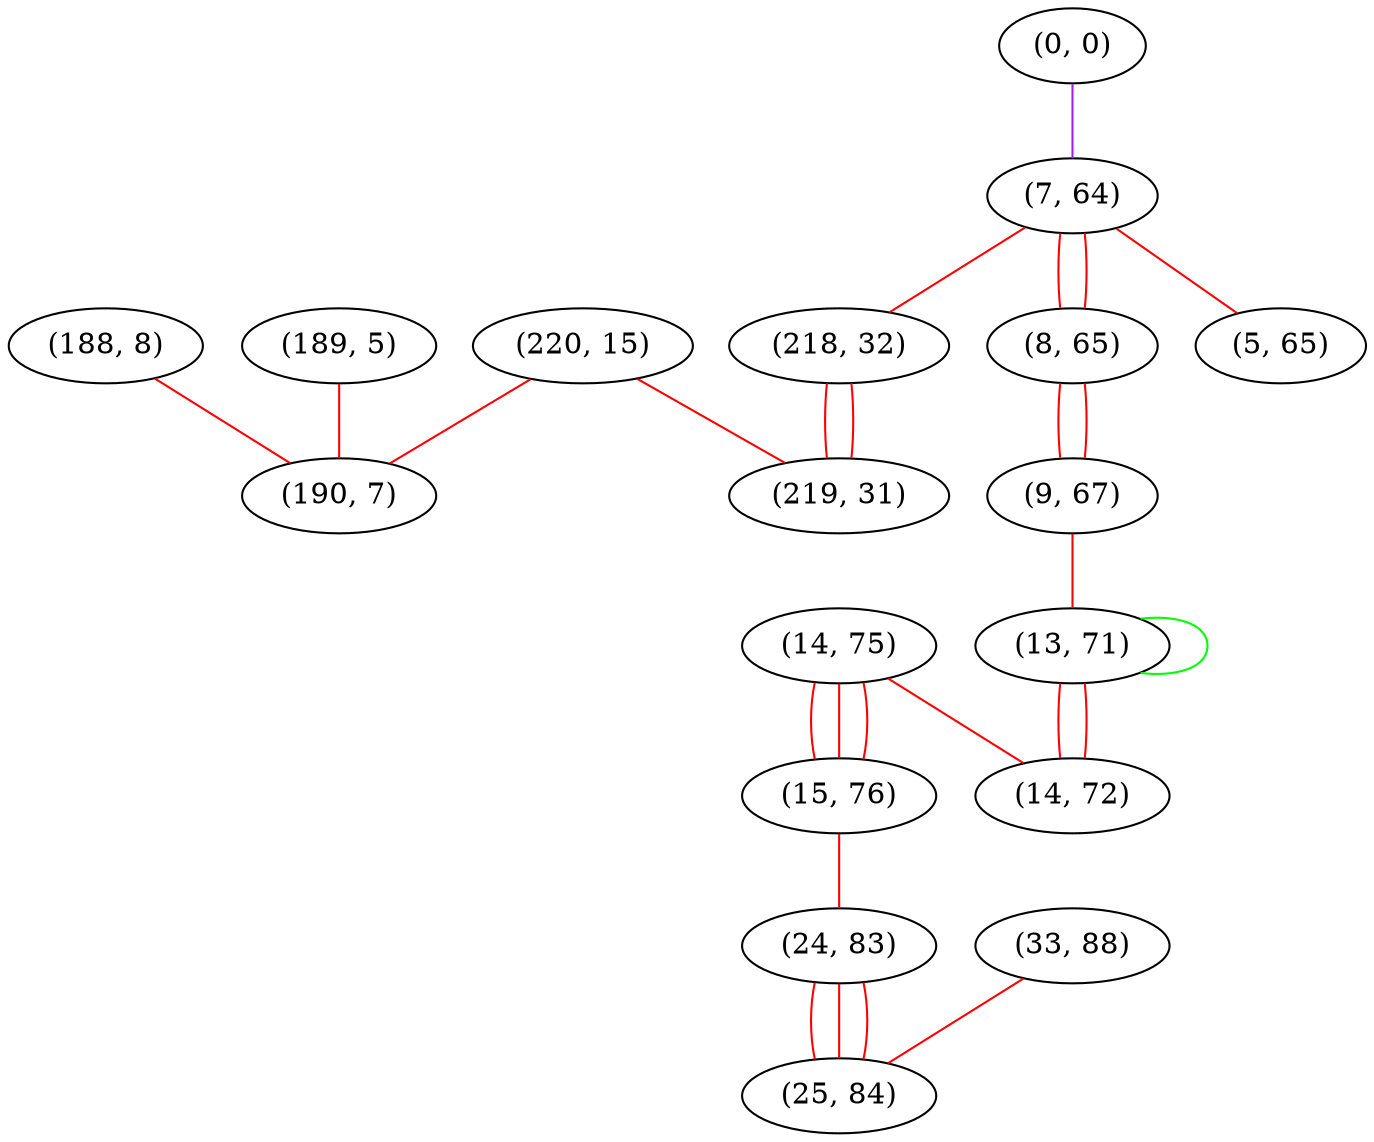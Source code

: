 graph "" {
"(14, 75)";
"(15, 76)";
"(24, 83)";
"(0, 0)";
"(7, 64)";
"(8, 65)";
"(218, 32)";
"(9, 67)";
"(33, 88)";
"(188, 8)";
"(189, 5)";
"(220, 15)";
"(13, 71)";
"(25, 84)";
"(219, 31)";
"(5, 65)";
"(190, 7)";
"(14, 72)";
"(14, 75)" -- "(15, 76)"  [color=red, key=0, weight=1];
"(14, 75)" -- "(15, 76)"  [color=red, key=1, weight=1];
"(14, 75)" -- "(15, 76)"  [color=red, key=2, weight=1];
"(14, 75)" -- "(14, 72)"  [color=red, key=0, weight=1];
"(15, 76)" -- "(24, 83)"  [color=red, key=0, weight=1];
"(24, 83)" -- "(25, 84)"  [color=red, key=0, weight=1];
"(24, 83)" -- "(25, 84)"  [color=red, key=1, weight=1];
"(24, 83)" -- "(25, 84)"  [color=red, key=2, weight=1];
"(0, 0)" -- "(7, 64)"  [color=purple, key=0, weight=4];
"(7, 64)" -- "(8, 65)"  [color=red, key=0, weight=1];
"(7, 64)" -- "(8, 65)"  [color=red, key=1, weight=1];
"(7, 64)" -- "(5, 65)"  [color=red, key=0, weight=1];
"(7, 64)" -- "(218, 32)"  [color=red, key=0, weight=1];
"(8, 65)" -- "(9, 67)"  [color=red, key=0, weight=1];
"(8, 65)" -- "(9, 67)"  [color=red, key=1, weight=1];
"(218, 32)" -- "(219, 31)"  [color=red, key=0, weight=1];
"(218, 32)" -- "(219, 31)"  [color=red, key=1, weight=1];
"(9, 67)" -- "(13, 71)"  [color=red, key=0, weight=1];
"(33, 88)" -- "(25, 84)"  [color=red, key=0, weight=1];
"(188, 8)" -- "(190, 7)"  [color=red, key=0, weight=1];
"(189, 5)" -- "(190, 7)"  [color=red, key=0, weight=1];
"(220, 15)" -- "(219, 31)"  [color=red, key=0, weight=1];
"(220, 15)" -- "(190, 7)"  [color=red, key=0, weight=1];
"(13, 71)" -- "(13, 71)"  [color=green, key=0, weight=2];
"(13, 71)" -- "(14, 72)"  [color=red, key=0, weight=1];
"(13, 71)" -- "(14, 72)"  [color=red, key=1, weight=1];
}

